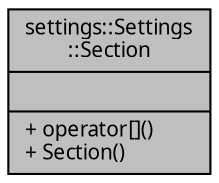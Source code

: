 digraph "settings::Settings::Section"
{
 // INTERACTIVE_SVG=YES
  edge [fontname="Verdana",fontsize="10",labelfontname="Verdana",labelfontsize="10"];
  node [fontname="Verdana",fontsize="10",shape=record];
  Node1 [label="{settings::Settings\l::Section\n||+ operator[]()\l+ Section()\l}",height=0.2,width=0.4,color="black", fillcolor="grey75", style="filled", fontcolor="black"];
}
